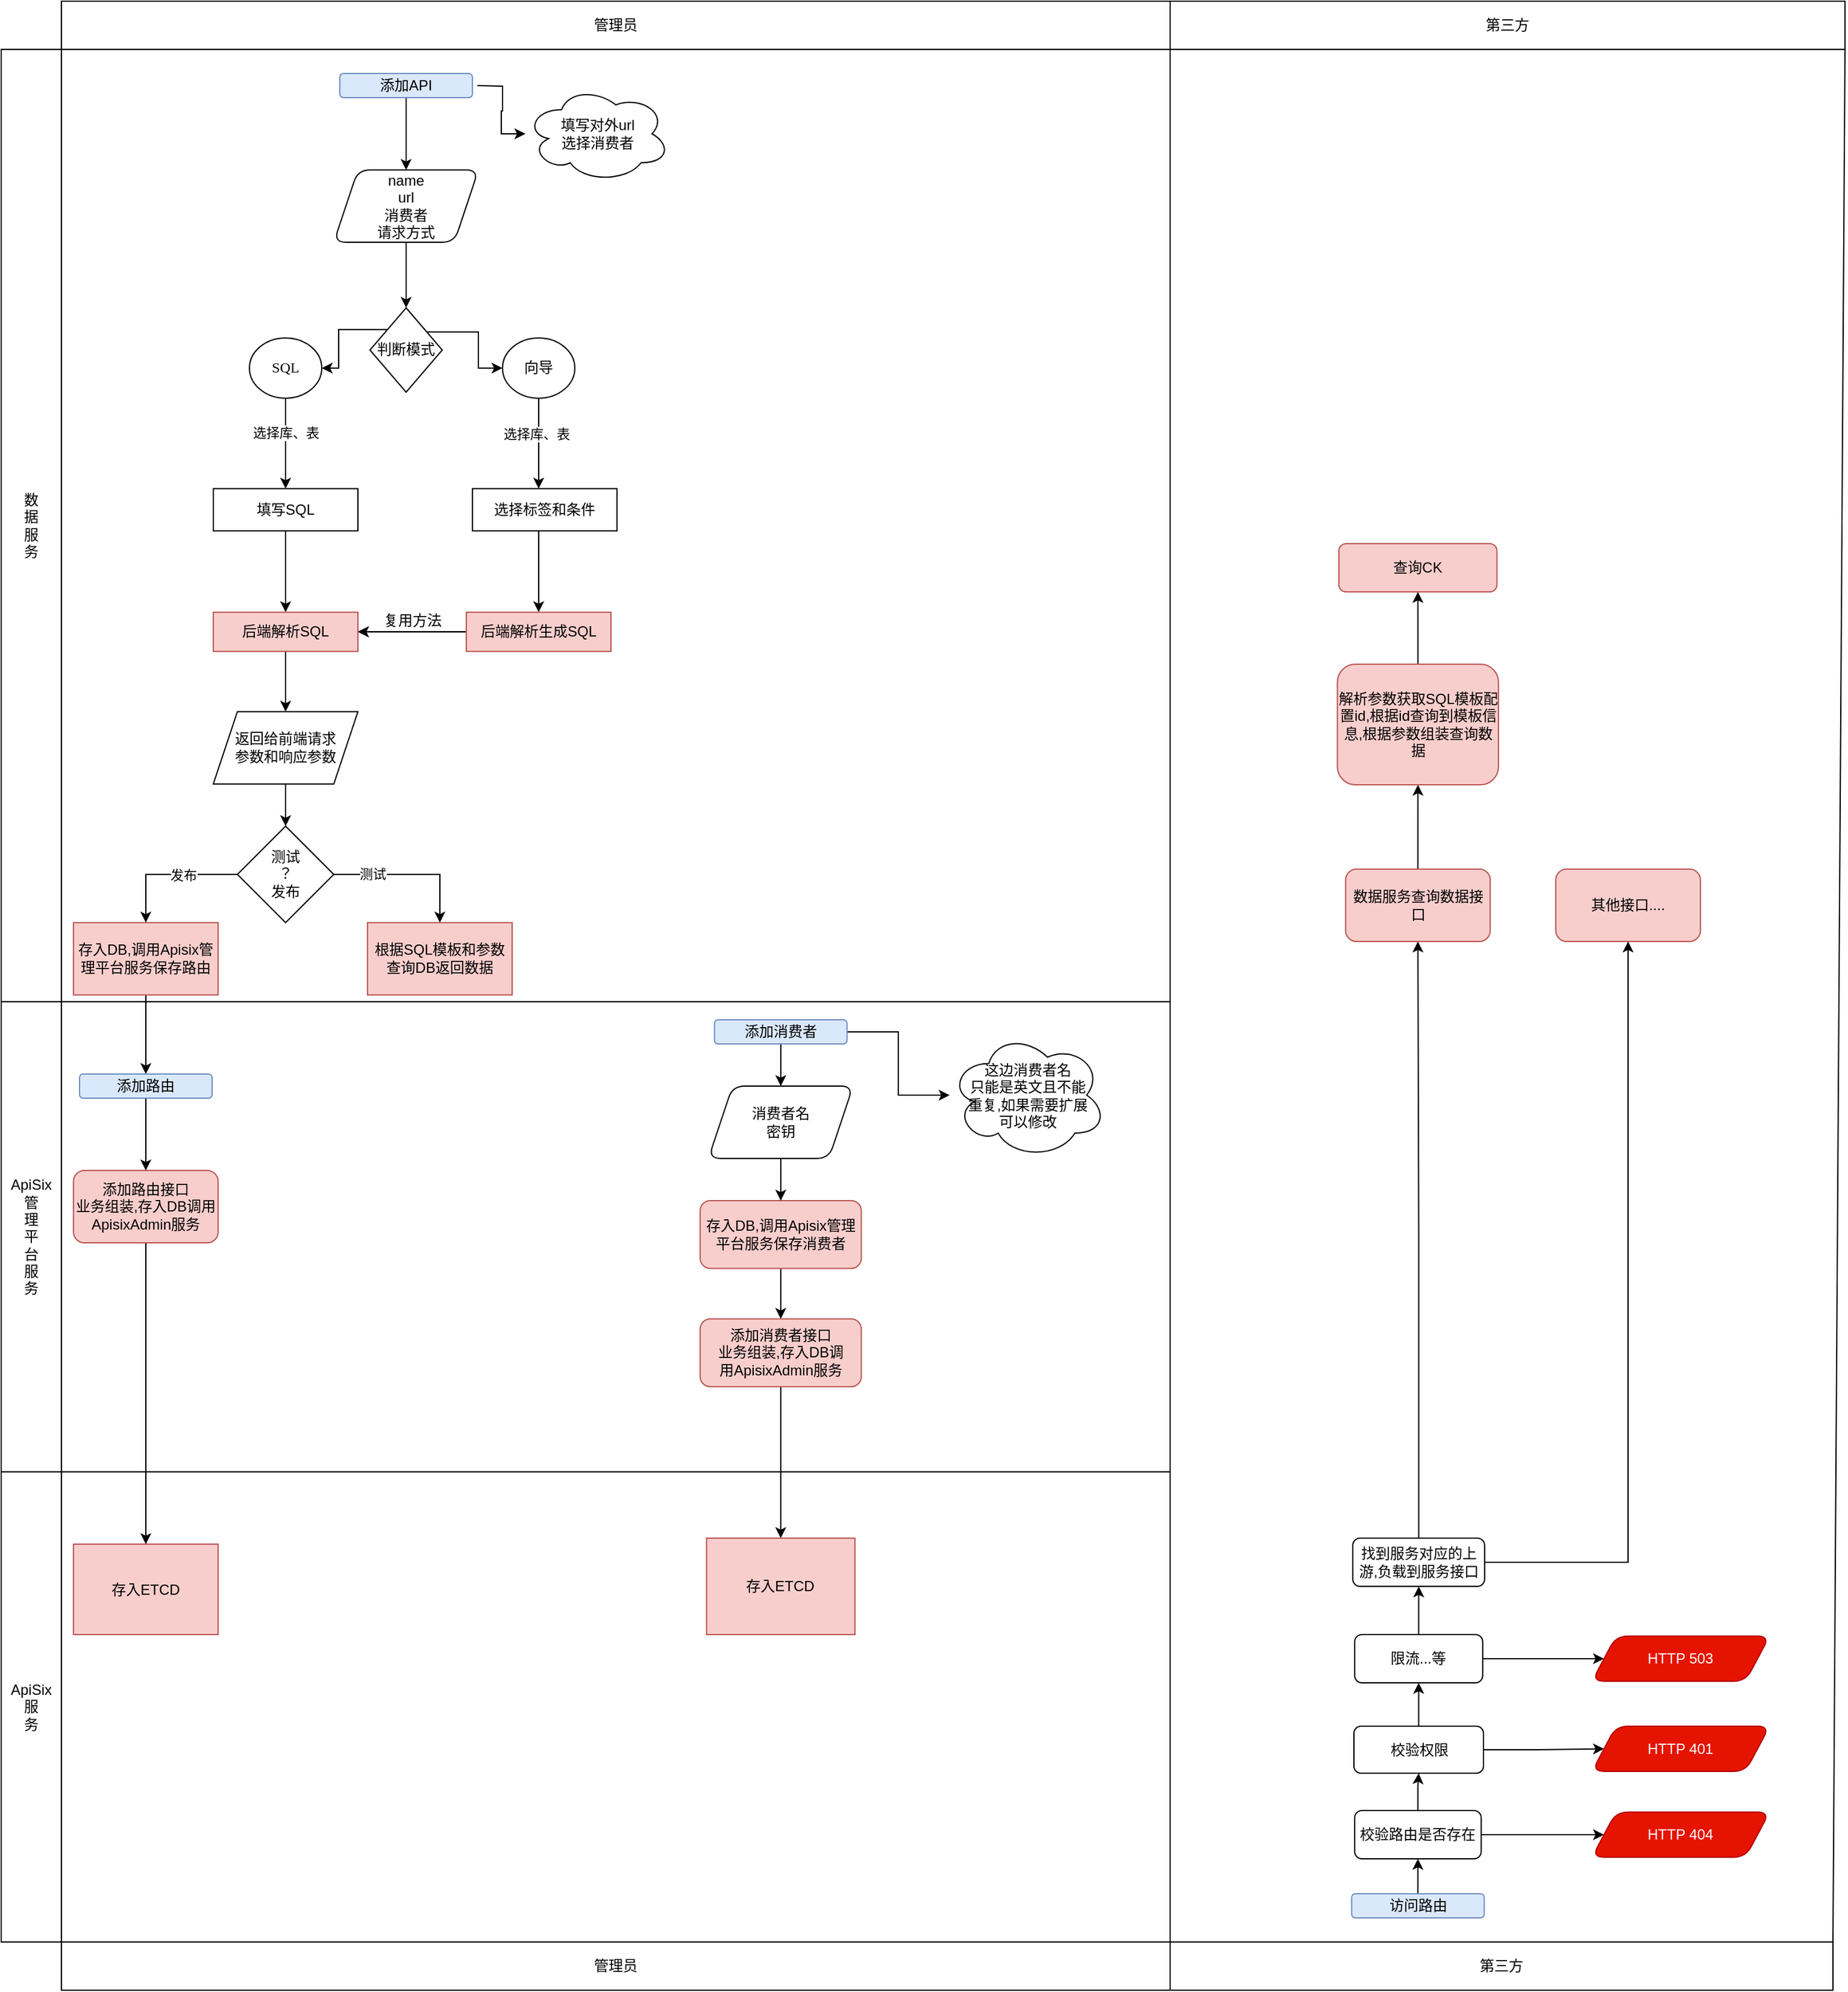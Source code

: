 <mxfile version="21.1.0" type="github">
  <diagram id="prtHgNgQTEPvFCAcTncT" name="Page-1">
    <mxGraphModel dx="2593" dy="945" grid="1" gridSize="10" guides="1" tooltips="1" connect="1" arrows="1" fold="1" page="1" pageScale="1" pageWidth="827" pageHeight="1169" math="0" shadow="0">
      <root>
        <mxCell id="0" />
        <mxCell id="1" parent="0" />
        <mxCell id="ZB7MQ0_9RwX-2OkOB3dx-78" value="" style="rounded=0;whiteSpace=wrap;html=1;" vertex="1" parent="1">
          <mxGeometry x="100" y="20" width="1480" height="40" as="geometry" />
        </mxCell>
        <mxCell id="ZB7MQ0_9RwX-2OkOB3dx-80" value="" style="rounded=0;whiteSpace=wrap;html=1;" vertex="1" parent="1">
          <mxGeometry x="50" y="60" width="50" height="1570" as="geometry" />
        </mxCell>
        <mxCell id="ZB7MQ0_9RwX-2OkOB3dx-87" value="数&lt;br&gt;据&lt;br&gt;服&lt;br&gt;务" style="rounded=0;whiteSpace=wrap;html=1;" vertex="1" parent="1">
          <mxGeometry x="50" y="60" width="50" height="790" as="geometry" />
        </mxCell>
        <mxCell id="ZB7MQ0_9RwX-2OkOB3dx-88" value="ApiSix&lt;br&gt;管&lt;br&gt;理&lt;br&gt;平&lt;br&gt;台&lt;br&gt;服&lt;br&gt;务" style="rounded=0;whiteSpace=wrap;html=1;" vertex="1" parent="1">
          <mxGeometry x="50" y="850" width="50" height="390" as="geometry" />
        </mxCell>
        <mxCell id="ZB7MQ0_9RwX-2OkOB3dx-89" value="ApiSix&lt;br&gt;服&lt;br&gt;务" style="rounded=0;whiteSpace=wrap;html=1;" vertex="1" parent="1">
          <mxGeometry x="50" y="1240" width="50" height="390" as="geometry" />
        </mxCell>
        <mxCell id="ZB7MQ0_9RwX-2OkOB3dx-130" value="" style="edgeStyle=orthogonalEdgeStyle;rounded=0;orthogonalLoop=1;jettySize=auto;html=1;" edge="1" parent="1" target="ZB7MQ0_9RwX-2OkOB3dx-127">
          <mxGeometry relative="1" as="geometry">
            <mxPoint x="445" y="90" as="sourcePoint" />
          </mxGeometry>
        </mxCell>
        <mxCell id="ZB7MQ0_9RwX-2OkOB3dx-107" value="" style="edgeStyle=orthogonalEdgeStyle;rounded=0;orthogonalLoop=1;jettySize=auto;html=1;" edge="1" parent="1" target="ZB7MQ0_9RwX-2OkOB3dx-106">
          <mxGeometry relative="1" as="geometry">
            <mxPoint x="370" y="299.37" as="sourcePoint" />
            <Array as="points">
              <mxPoint x="330" y="292.37" />
              <mxPoint x="330" y="324.37" />
            </Array>
          </mxGeometry>
        </mxCell>
        <mxCell id="ZB7MQ0_9RwX-2OkOB3dx-109" value="" style="edgeStyle=orthogonalEdgeStyle;rounded=0;orthogonalLoop=1;jettySize=auto;html=1;" edge="1" parent="1" source="ZB7MQ0_9RwX-2OkOB3dx-102" target="ZB7MQ0_9RwX-2OkOB3dx-108">
          <mxGeometry relative="1" as="geometry">
            <Array as="points">
              <mxPoint x="446" y="294.37" />
              <mxPoint x="446" y="324.37" />
            </Array>
          </mxGeometry>
        </mxCell>
        <mxCell id="ZB7MQ0_9RwX-2OkOB3dx-102" value="&lt;font face=&quot;Comic Sans MS&quot;&gt;判断模式&lt;/font&gt;" style="rhombus;whiteSpace=wrap;html=1;rounded=0;" vertex="1" parent="1">
          <mxGeometry x="356" y="274.37" width="60" height="70" as="geometry" />
        </mxCell>
        <mxCell id="ZB7MQ0_9RwX-2OkOB3dx-132" value="" style="edgeStyle=orthogonalEdgeStyle;rounded=0;orthogonalLoop=1;jettySize=auto;html=1;" edge="1" parent="1" source="ZB7MQ0_9RwX-2OkOB3dx-106" target="ZB7MQ0_9RwX-2OkOB3dx-131">
          <mxGeometry relative="1" as="geometry" />
        </mxCell>
        <mxCell id="ZB7MQ0_9RwX-2OkOB3dx-135" value="选择库、表" style="edgeLabel;html=1;align=center;verticalAlign=middle;resizable=0;points=[];" vertex="1" connectable="0" parent="ZB7MQ0_9RwX-2OkOB3dx-132">
          <mxGeometry x="-0.238" relative="1" as="geometry">
            <mxPoint as="offset" />
          </mxGeometry>
        </mxCell>
        <mxCell id="ZB7MQ0_9RwX-2OkOB3dx-106" value="&lt;font face=&quot;Comic Sans MS&quot;&gt;SQL&lt;/font&gt;" style="ellipse;whiteSpace=wrap;html=1;rounded=0;" vertex="1" parent="1">
          <mxGeometry x="256" y="299.37" width="60" height="50" as="geometry" />
        </mxCell>
        <mxCell id="ZB7MQ0_9RwX-2OkOB3dx-134" value="" style="edgeStyle=orthogonalEdgeStyle;rounded=0;orthogonalLoop=1;jettySize=auto;html=1;" edge="1" parent="1" source="ZB7MQ0_9RwX-2OkOB3dx-108">
          <mxGeometry relative="1" as="geometry">
            <mxPoint x="496" y="424.37" as="targetPoint" />
          </mxGeometry>
        </mxCell>
        <mxCell id="ZB7MQ0_9RwX-2OkOB3dx-136" value="选择库、表" style="edgeLabel;html=1;align=center;verticalAlign=middle;resizable=0;points=[];" vertex="1" connectable="0" parent="ZB7MQ0_9RwX-2OkOB3dx-134">
          <mxGeometry x="-0.223" y="-2" relative="1" as="geometry">
            <mxPoint as="offset" />
          </mxGeometry>
        </mxCell>
        <mxCell id="ZB7MQ0_9RwX-2OkOB3dx-108" value="&lt;font face=&quot;Comic Sans MS&quot;&gt;向导&lt;/font&gt;" style="ellipse;whiteSpace=wrap;html=1;rounded=0;" vertex="1" parent="1">
          <mxGeometry x="466" y="299.37" width="60" height="50" as="geometry" />
        </mxCell>
        <mxCell id="ZB7MQ0_9RwX-2OkOB3dx-127" value="填写对外url&lt;br&gt;选择消费者" style="ellipse;shape=cloud;whiteSpace=wrap;html=1;" vertex="1" parent="1">
          <mxGeometry x="485" y="90" width="120" height="80" as="geometry" />
        </mxCell>
        <mxCell id="ZB7MQ0_9RwX-2OkOB3dx-139" value="" style="edgeStyle=orthogonalEdgeStyle;rounded=0;orthogonalLoop=1;jettySize=auto;html=1;" edge="1" parent="1" source="ZB7MQ0_9RwX-2OkOB3dx-131" target="ZB7MQ0_9RwX-2OkOB3dx-138">
          <mxGeometry relative="1" as="geometry" />
        </mxCell>
        <mxCell id="ZB7MQ0_9RwX-2OkOB3dx-131" value="填写SQL" style="whiteSpace=wrap;html=1;rounded=0;" vertex="1" parent="1">
          <mxGeometry x="226" y="424.37" width="120" height="35" as="geometry" />
        </mxCell>
        <mxCell id="ZB7MQ0_9RwX-2OkOB3dx-141" value="" style="edgeStyle=orthogonalEdgeStyle;rounded=0;orthogonalLoop=1;jettySize=auto;html=1;" edge="1" parent="1">
          <mxGeometry relative="1" as="geometry">
            <mxPoint x="496" y="459.37" as="sourcePoint" />
            <mxPoint x="496" y="526.87" as="targetPoint" />
          </mxGeometry>
        </mxCell>
        <mxCell id="ZB7MQ0_9RwX-2OkOB3dx-133" value="选择标签和条件" style="whiteSpace=wrap;html=1;rounded=0;" vertex="1" parent="1">
          <mxGeometry x="441" y="424.37" width="120" height="35" as="geometry" />
        </mxCell>
        <mxCell id="ZB7MQ0_9RwX-2OkOB3dx-145" value="" style="edgeStyle=orthogonalEdgeStyle;rounded=0;orthogonalLoop=1;jettySize=auto;html=1;" edge="1" parent="1" source="ZB7MQ0_9RwX-2OkOB3dx-138" target="ZB7MQ0_9RwX-2OkOB3dx-144">
          <mxGeometry relative="1" as="geometry" />
        </mxCell>
        <mxCell id="ZB7MQ0_9RwX-2OkOB3dx-138" value="后端解析SQL" style="whiteSpace=wrap;html=1;rounded=0;fillColor=#f8cecc;strokeColor=#b85450;" vertex="1" parent="1">
          <mxGeometry x="226" y="526.87" width="120" height="32.5" as="geometry" />
        </mxCell>
        <mxCell id="ZB7MQ0_9RwX-2OkOB3dx-146" value="" style="edgeStyle=orthogonalEdgeStyle;rounded=0;orthogonalLoop=1;jettySize=auto;html=1;" edge="1" parent="1" source="ZB7MQ0_9RwX-2OkOB3dx-140" target="ZB7MQ0_9RwX-2OkOB3dx-138">
          <mxGeometry relative="1" as="geometry" />
        </mxCell>
        <mxCell id="ZB7MQ0_9RwX-2OkOB3dx-147" value="" style="edgeStyle=orthogonalEdgeStyle;rounded=0;orthogonalLoop=1;jettySize=auto;html=1;" edge="1" parent="1" source="ZB7MQ0_9RwX-2OkOB3dx-140" target="ZB7MQ0_9RwX-2OkOB3dx-138">
          <mxGeometry relative="1" as="geometry" />
        </mxCell>
        <mxCell id="ZB7MQ0_9RwX-2OkOB3dx-140" value="后端解析生成SQL" style="whiteSpace=wrap;html=1;rounded=0;fillColor=#f8cecc;strokeColor=#b85450;" vertex="1" parent="1">
          <mxGeometry x="436" y="526.87" width="120" height="32.5" as="geometry" />
        </mxCell>
        <mxCell id="ZB7MQ0_9RwX-2OkOB3dx-186" value="" style="edgeStyle=orthogonalEdgeStyle;rounded=0;orthogonalLoop=1;jettySize=auto;html=1;" edge="1" parent="1" source="ZB7MQ0_9RwX-2OkOB3dx-143" target="ZB7MQ0_9RwX-2OkOB3dx-185">
          <mxGeometry relative="1" as="geometry" />
        </mxCell>
        <mxCell id="ZB7MQ0_9RwX-2OkOB3dx-143" value="添加API" style="rounded=1;whiteSpace=wrap;html=1;fillColor=#dae8fc;strokeColor=#6c8ebf;gradientColor=none;glass=0;shadow=0;" vertex="1" parent="1">
          <mxGeometry x="331" y="80" width="110" height="20" as="geometry" />
        </mxCell>
        <mxCell id="ZB7MQ0_9RwX-2OkOB3dx-155" value="" style="edgeStyle=orthogonalEdgeStyle;rounded=0;orthogonalLoop=1;jettySize=auto;html=1;" edge="1" parent="1" source="ZB7MQ0_9RwX-2OkOB3dx-144" target="ZB7MQ0_9RwX-2OkOB3dx-154">
          <mxGeometry relative="1" as="geometry" />
        </mxCell>
        <mxCell id="ZB7MQ0_9RwX-2OkOB3dx-144" value="返回给前端请求&lt;br&gt;参数和响应参数" style="shape=parallelogram;perimeter=parallelogramPerimeter;whiteSpace=wrap;html=1;fixedSize=1;rounded=0;" vertex="1" parent="1">
          <mxGeometry x="226" y="609.37" width="120" height="60" as="geometry" />
        </mxCell>
        <mxCell id="ZB7MQ0_9RwX-2OkOB3dx-148" value="复用方法" style="text;html=1;align=center;verticalAlign=middle;resizable=0;points=[];autosize=1;strokeColor=none;fillColor=none;" vertex="1" parent="1">
          <mxGeometry x="356" y="519.37" width="70" height="30" as="geometry" />
        </mxCell>
        <mxCell id="ZB7MQ0_9RwX-2OkOB3dx-193" value="" style="edgeStyle=orthogonalEdgeStyle;rounded=0;orthogonalLoop=1;jettySize=auto;html=1;" edge="1" parent="1" source="ZB7MQ0_9RwX-2OkOB3dx-149" target="ZB7MQ0_9RwX-2OkOB3dx-192">
          <mxGeometry relative="1" as="geometry" />
        </mxCell>
        <mxCell id="ZB7MQ0_9RwX-2OkOB3dx-149" value="存入DB,调用Apisix管理平台&lt;span style=&quot;border-color: var(--border-color); text-align: left; background-color: initial;&quot; class=&quot;custom-cursor-default-hover&quot;&gt;服务保存路由&lt;/span&gt;" style="whiteSpace=wrap;html=1;rounded=0;fillColor=#f8cecc;strokeColor=#b85450;" vertex="1" parent="1">
          <mxGeometry x="110" y="784.37" width="120" height="60" as="geometry" />
        </mxCell>
        <mxCell id="ZB7MQ0_9RwX-2OkOB3dx-152" value="存入ETCD" style="whiteSpace=wrap;html=1;rounded=0;fillColor=#f8cecc;strokeColor=#b85450;" vertex="1" parent="1">
          <mxGeometry x="110" y="1300" width="120" height="75" as="geometry" />
        </mxCell>
        <mxCell id="ZB7MQ0_9RwX-2OkOB3dx-159" value="" style="edgeStyle=orthogonalEdgeStyle;rounded=0;orthogonalLoop=1;jettySize=auto;html=1;entryX=0.5;entryY=0;entryDx=0;entryDy=0;" edge="1" parent="1" source="ZB7MQ0_9RwX-2OkOB3dx-154" target="ZB7MQ0_9RwX-2OkOB3dx-149">
          <mxGeometry relative="1" as="geometry">
            <mxPoint x="286" y="874.37" as="targetPoint" />
          </mxGeometry>
        </mxCell>
        <mxCell id="ZB7MQ0_9RwX-2OkOB3dx-168" value="发布" style="edgeLabel;html=1;align=center;verticalAlign=middle;resizable=0;points=[];" vertex="1" connectable="0" parent="ZB7MQ0_9RwX-2OkOB3dx-159">
          <mxGeometry x="-0.228" relative="1" as="geometry">
            <mxPoint as="offset" />
          </mxGeometry>
        </mxCell>
        <mxCell id="ZB7MQ0_9RwX-2OkOB3dx-167" value="" style="edgeStyle=orthogonalEdgeStyle;rounded=0;orthogonalLoop=1;jettySize=auto;html=1;entryX=0.5;entryY=0;entryDx=0;entryDy=0;" edge="1" parent="1" source="ZB7MQ0_9RwX-2OkOB3dx-154" target="ZB7MQ0_9RwX-2OkOB3dx-162">
          <mxGeometry relative="1" as="geometry">
            <mxPoint x="406" y="744.37" as="targetPoint" />
          </mxGeometry>
        </mxCell>
        <mxCell id="ZB7MQ0_9RwX-2OkOB3dx-169" value="测试" style="edgeLabel;html=1;align=center;verticalAlign=middle;resizable=0;points=[];" vertex="1" connectable="0" parent="ZB7MQ0_9RwX-2OkOB3dx-167">
          <mxGeometry x="-0.502" y="1" relative="1" as="geometry">
            <mxPoint as="offset" />
          </mxGeometry>
        </mxCell>
        <mxCell id="ZB7MQ0_9RwX-2OkOB3dx-154" value="测试&lt;br&gt;？&lt;br&gt;发布" style="rhombus;whiteSpace=wrap;html=1;rounded=0;" vertex="1" parent="1">
          <mxGeometry x="246" y="704.37" width="80" height="80" as="geometry" />
        </mxCell>
        <mxCell id="ZB7MQ0_9RwX-2OkOB3dx-162" value="根据SQL模板和参数&lt;br&gt;查询DB返回数据" style="whiteSpace=wrap;html=1;rounded=0;fillColor=#f8cecc;strokeColor=#b85450;" vertex="1" parent="1">
          <mxGeometry x="354" y="784.37" width="120" height="60" as="geometry" />
        </mxCell>
        <mxCell id="ZB7MQ0_9RwX-2OkOB3dx-178" value="" style="edgeStyle=orthogonalEdgeStyle;rounded=0;orthogonalLoop=1;jettySize=auto;html=1;" edge="1" parent="1" source="ZB7MQ0_9RwX-2OkOB3dx-171" target="ZB7MQ0_9RwX-2OkOB3dx-177">
          <mxGeometry relative="1" as="geometry" />
        </mxCell>
        <mxCell id="ZB7MQ0_9RwX-2OkOB3dx-180" value="" style="edgeStyle=orthogonalEdgeStyle;rounded=0;orthogonalLoop=1;jettySize=auto;html=1;" edge="1" parent="1" source="ZB7MQ0_9RwX-2OkOB3dx-171" target="ZB7MQ0_9RwX-2OkOB3dx-179">
          <mxGeometry relative="1" as="geometry" />
        </mxCell>
        <mxCell id="ZB7MQ0_9RwX-2OkOB3dx-171" value="添加消费者" style="rounded=1;whiteSpace=wrap;html=1;fillColor=#dae8fc;strokeColor=#6c8ebf;gradientColor=none;glass=0;shadow=0;" vertex="1" parent="1">
          <mxGeometry x="641.88" y="865" width="110" height="20" as="geometry" />
        </mxCell>
        <mxCell id="ZB7MQ0_9RwX-2OkOB3dx-172" style="edgeStyle=orthogonalEdgeStyle;rounded=0;orthogonalLoop=1;jettySize=auto;html=1;exitX=0.5;exitY=1;exitDx=0;exitDy=0;" edge="1" parent="1" source="ZB7MQ0_9RwX-2OkOB3dx-171" target="ZB7MQ0_9RwX-2OkOB3dx-171">
          <mxGeometry relative="1" as="geometry" />
        </mxCell>
        <mxCell id="ZB7MQ0_9RwX-2OkOB3dx-176" value="" style="edgeStyle=orthogonalEdgeStyle;rounded=0;orthogonalLoop=1;jettySize=auto;html=1;" edge="1" parent="1" source="ZB7MQ0_9RwX-2OkOB3dx-173" target="ZB7MQ0_9RwX-2OkOB3dx-175">
          <mxGeometry relative="1" as="geometry" />
        </mxCell>
        <mxCell id="ZB7MQ0_9RwX-2OkOB3dx-173" value="存入DB,调用Apisix管理平台服务保存消费者" style="whiteSpace=wrap;html=1;rounded=1;glass=0;shadow=0;fillColor=#f8cecc;strokeColor=#b85450;" vertex="1" parent="1">
          <mxGeometry x="630" y="1015" width="133.75" height="56.25" as="geometry" />
        </mxCell>
        <mxCell id="ZB7MQ0_9RwX-2OkOB3dx-208" value="" style="edgeStyle=orthogonalEdgeStyle;rounded=0;orthogonalLoop=1;jettySize=auto;html=1;entryX=0.5;entryY=0;entryDx=0;entryDy=0;" edge="1" parent="1" source="ZB7MQ0_9RwX-2OkOB3dx-175" target="ZB7MQ0_9RwX-2OkOB3dx-206">
          <mxGeometry relative="1" as="geometry">
            <mxPoint x="696.875" y="1249.37" as="targetPoint" />
          </mxGeometry>
        </mxCell>
        <mxCell id="ZB7MQ0_9RwX-2OkOB3dx-175" value="添加消费者接口&lt;br&gt;业务组装,存入DB调&lt;br&gt;用ApisixAdmin服务" style="whiteSpace=wrap;html=1;rounded=1;glass=0;shadow=0;fillColor=#f8cecc;strokeColor=#b85450;" vertex="1" parent="1">
          <mxGeometry x="630" y="1113.12" width="133.75" height="56.25" as="geometry" />
        </mxCell>
        <mxCell id="ZB7MQ0_9RwX-2OkOB3dx-177" value="这边消费者名&lt;br&gt;只能是英文且不能&lt;br&gt;重复,如果需要扩展&lt;br&gt;可以修改" style="ellipse;shape=cloud;whiteSpace=wrap;html=1;rounded=1;glass=0;shadow=0;" vertex="1" parent="1">
          <mxGeometry x="837" y="875" width="130" height="105" as="geometry" />
        </mxCell>
        <mxCell id="ZB7MQ0_9RwX-2OkOB3dx-181" value="" style="edgeStyle=orthogonalEdgeStyle;rounded=0;orthogonalLoop=1;jettySize=auto;html=1;" edge="1" parent="1" source="ZB7MQ0_9RwX-2OkOB3dx-179" target="ZB7MQ0_9RwX-2OkOB3dx-173">
          <mxGeometry relative="1" as="geometry" />
        </mxCell>
        <mxCell id="ZB7MQ0_9RwX-2OkOB3dx-179" value="消费者名&lt;br&gt;密钥" style="shape=parallelogram;perimeter=parallelogramPerimeter;whiteSpace=wrap;html=1;fixedSize=1;rounded=1;glass=0;shadow=0;" vertex="1" parent="1">
          <mxGeometry x="636.87" y="920" width="120" height="60" as="geometry" />
        </mxCell>
        <mxCell id="ZB7MQ0_9RwX-2OkOB3dx-190" value="" style="edgeStyle=orthogonalEdgeStyle;rounded=0;orthogonalLoop=1;jettySize=auto;html=1;" edge="1" parent="1" source="ZB7MQ0_9RwX-2OkOB3dx-185" target="ZB7MQ0_9RwX-2OkOB3dx-102">
          <mxGeometry relative="1" as="geometry" />
        </mxCell>
        <mxCell id="ZB7MQ0_9RwX-2OkOB3dx-185" value="name&lt;br&gt;url&lt;br&gt;消费者&lt;br&gt;请求方式" style="shape=parallelogram;perimeter=parallelogramPerimeter;whiteSpace=wrap;html=1;fixedSize=1;rounded=1;glass=0;shadow=0;" vertex="1" parent="1">
          <mxGeometry x="326" y="160" width="120" height="60" as="geometry" />
        </mxCell>
        <mxCell id="ZB7MQ0_9RwX-2OkOB3dx-196" value="" style="edgeStyle=orthogonalEdgeStyle;rounded=0;orthogonalLoop=1;jettySize=auto;html=1;" edge="1" parent="1" source="ZB7MQ0_9RwX-2OkOB3dx-192" target="ZB7MQ0_9RwX-2OkOB3dx-195">
          <mxGeometry relative="1" as="geometry" />
        </mxCell>
        <mxCell id="ZB7MQ0_9RwX-2OkOB3dx-192" value="添加路由" style="rounded=1;whiteSpace=wrap;html=1;fillColor=#dae8fc;strokeColor=#6c8ebf;gradientColor=none;glass=0;shadow=0;" vertex="1" parent="1">
          <mxGeometry x="115" y="910" width="110" height="20" as="geometry" />
        </mxCell>
        <mxCell id="ZB7MQ0_9RwX-2OkOB3dx-199" value="" style="edgeStyle=orthogonalEdgeStyle;rounded=0;orthogonalLoop=1;jettySize=auto;html=1;entryX=0.5;entryY=0;entryDx=0;entryDy=0;" edge="1" parent="1" source="ZB7MQ0_9RwX-2OkOB3dx-195" target="ZB7MQ0_9RwX-2OkOB3dx-152">
          <mxGeometry relative="1" as="geometry">
            <mxPoint x="170" y="1120" as="targetPoint" />
          </mxGeometry>
        </mxCell>
        <mxCell id="ZB7MQ0_9RwX-2OkOB3dx-195" value="添加路由接口&lt;br style=&quot;border-color: var(--border-color);&quot;&gt;业务组装,存入DB调用&lt;br style=&quot;border-color: var(--border-color);&quot;&gt;ApisixAdmin服务" style="whiteSpace=wrap;html=1;rounded=1;glass=0;shadow=0;fillColor=#f8cecc;strokeColor=#b85450;" vertex="1" parent="1">
          <mxGeometry x="110" y="990" width="120" height="60" as="geometry" />
        </mxCell>
        <mxCell id="ZB7MQ0_9RwX-2OkOB3dx-202" value="管理员" style="rounded=0;whiteSpace=wrap;html=1;" vertex="1" parent="1">
          <mxGeometry x="100" y="20" width="920" height="40" as="geometry" />
        </mxCell>
        <mxCell id="ZB7MQ0_9RwX-2OkOB3dx-204" value="第三方" style="rounded=0;whiteSpace=wrap;html=1;" vertex="1" parent="1">
          <mxGeometry x="1020" y="20" width="560" height="40" as="geometry" />
        </mxCell>
        <mxCell id="ZB7MQ0_9RwX-2OkOB3dx-206" value="存入ETCD" style="whiteSpace=wrap;html=1;rounded=0;fillColor=#f8cecc;strokeColor=#b85450;" vertex="1" parent="1">
          <mxGeometry x="635.3" y="1295" width="123.13" height="80" as="geometry" />
        </mxCell>
        <mxCell id="ZB7MQ0_9RwX-2OkOB3dx-211" value="" style="endArrow=none;html=1;rounded=0;exitX=1;exitY=0;exitDx=0;exitDy=0;" edge="1" parent="1" source="ZB7MQ0_9RwX-2OkOB3dx-218">
          <mxGeometry width="50" height="50" relative="1" as="geometry">
            <mxPoint x="1020" y="1520" as="sourcePoint" />
            <mxPoint x="1020" y="60" as="targetPoint" />
          </mxGeometry>
        </mxCell>
        <mxCell id="ZB7MQ0_9RwX-2OkOB3dx-213" value="" style="endArrow=none;html=1;rounded=0;" edge="1" parent="1">
          <mxGeometry width="50" height="50" relative="1" as="geometry">
            <mxPoint x="100" y="1240" as="sourcePoint" />
            <mxPoint x="1020" y="1240" as="targetPoint" />
          </mxGeometry>
        </mxCell>
        <mxCell id="ZB7MQ0_9RwX-2OkOB3dx-214" value="" style="endArrow=none;html=1;rounded=0;" edge="1" parent="1">
          <mxGeometry width="50" height="50" relative="1" as="geometry">
            <mxPoint x="100" y="850" as="sourcePoint" />
            <mxPoint x="1020" y="850" as="targetPoint" />
          </mxGeometry>
        </mxCell>
        <mxCell id="ZB7MQ0_9RwX-2OkOB3dx-217" value="" style="rounded=0;whiteSpace=wrap;html=1;" vertex="1" parent="1">
          <mxGeometry x="100" y="1630" width="1470" height="40" as="geometry" />
        </mxCell>
        <mxCell id="ZB7MQ0_9RwX-2OkOB3dx-218" value="管理员" style="rounded=0;whiteSpace=wrap;html=1;" vertex="1" parent="1">
          <mxGeometry x="100" y="1630" width="920" height="40" as="geometry" />
        </mxCell>
        <mxCell id="ZB7MQ0_9RwX-2OkOB3dx-219" value="第三方" style="rounded=0;whiteSpace=wrap;html=1;" vertex="1" parent="1">
          <mxGeometry x="1020" y="1630" width="550" height="40" as="geometry" />
        </mxCell>
        <mxCell id="ZB7MQ0_9RwX-2OkOB3dx-224" value="" style="edgeStyle=orthogonalEdgeStyle;rounded=0;orthogonalLoop=1;jettySize=auto;html=1;" edge="1" parent="1" source="ZB7MQ0_9RwX-2OkOB3dx-222" target="ZB7MQ0_9RwX-2OkOB3dx-223">
          <mxGeometry relative="1" as="geometry" />
        </mxCell>
        <mxCell id="ZB7MQ0_9RwX-2OkOB3dx-222" value="访问路由" style="rounded=1;whiteSpace=wrap;html=1;fillColor=#dae8fc;strokeColor=#6c8ebf;gradientColor=none;glass=0;shadow=0;" vertex="1" parent="1">
          <mxGeometry x="1170.63" y="1590" width="110" height="20" as="geometry" />
        </mxCell>
        <mxCell id="ZB7MQ0_9RwX-2OkOB3dx-226" value="" style="edgeStyle=orthogonalEdgeStyle;rounded=0;orthogonalLoop=1;jettySize=auto;html=1;" edge="1" parent="1" source="ZB7MQ0_9RwX-2OkOB3dx-223" target="ZB7MQ0_9RwX-2OkOB3dx-225">
          <mxGeometry relative="1" as="geometry" />
        </mxCell>
        <mxCell id="ZB7MQ0_9RwX-2OkOB3dx-252" value="" style="edgeStyle=orthogonalEdgeStyle;rounded=0;orthogonalLoop=1;jettySize=auto;html=1;" edge="1" parent="1" source="ZB7MQ0_9RwX-2OkOB3dx-223" target="ZB7MQ0_9RwX-2OkOB3dx-251">
          <mxGeometry relative="1" as="geometry" />
        </mxCell>
        <mxCell id="ZB7MQ0_9RwX-2OkOB3dx-223" value="校验路由是否存在" style="whiteSpace=wrap;html=1;rounded=1;glass=0;shadow=0;" vertex="1" parent="1">
          <mxGeometry x="1173.13" y="1521" width="105" height="40" as="geometry" />
        </mxCell>
        <mxCell id="ZB7MQ0_9RwX-2OkOB3dx-228" value="" style="edgeStyle=orthogonalEdgeStyle;rounded=0;orthogonalLoop=1;jettySize=auto;html=1;" edge="1" parent="1" source="ZB7MQ0_9RwX-2OkOB3dx-225" target="ZB7MQ0_9RwX-2OkOB3dx-227">
          <mxGeometry relative="1" as="geometry" />
        </mxCell>
        <mxCell id="ZB7MQ0_9RwX-2OkOB3dx-250" value="" style="edgeStyle=orthogonalEdgeStyle;rounded=0;orthogonalLoop=1;jettySize=auto;html=1;" edge="1" parent="1" source="ZB7MQ0_9RwX-2OkOB3dx-225" target="ZB7MQ0_9RwX-2OkOB3dx-249">
          <mxGeometry relative="1" as="geometry" />
        </mxCell>
        <mxCell id="ZB7MQ0_9RwX-2OkOB3dx-225" value="校验权限" style="whiteSpace=wrap;html=1;rounded=1;glass=0;shadow=0;" vertex="1" parent="1">
          <mxGeometry x="1172.5" y="1451" width="107.5" height="39" as="geometry" />
        </mxCell>
        <mxCell id="ZB7MQ0_9RwX-2OkOB3dx-230" value="" style="edgeStyle=orthogonalEdgeStyle;rounded=0;orthogonalLoop=1;jettySize=auto;html=1;" edge="1" parent="1" source="ZB7MQ0_9RwX-2OkOB3dx-227" target="ZB7MQ0_9RwX-2OkOB3dx-229">
          <mxGeometry relative="1" as="geometry" />
        </mxCell>
        <mxCell id="ZB7MQ0_9RwX-2OkOB3dx-248" value="" style="edgeStyle=orthogonalEdgeStyle;rounded=0;orthogonalLoop=1;jettySize=auto;html=1;" edge="1" parent="1" source="ZB7MQ0_9RwX-2OkOB3dx-227" target="ZB7MQ0_9RwX-2OkOB3dx-247">
          <mxGeometry relative="1" as="geometry" />
        </mxCell>
        <mxCell id="ZB7MQ0_9RwX-2OkOB3dx-227" value="限流...等" style="whiteSpace=wrap;html=1;rounded=1;glass=0;shadow=0;" vertex="1" parent="1">
          <mxGeometry x="1173.13" y="1375" width="106.25" height="40" as="geometry" />
        </mxCell>
        <mxCell id="ZB7MQ0_9RwX-2OkOB3dx-234" value="" style="edgeStyle=orthogonalEdgeStyle;rounded=0;orthogonalLoop=1;jettySize=auto;html=1;" edge="1" parent="1" source="ZB7MQ0_9RwX-2OkOB3dx-229" target="ZB7MQ0_9RwX-2OkOB3dx-233">
          <mxGeometry relative="1" as="geometry" />
        </mxCell>
        <mxCell id="ZB7MQ0_9RwX-2OkOB3dx-239" value="" style="edgeStyle=orthogonalEdgeStyle;rounded=0;orthogonalLoop=1;jettySize=auto;html=1;entryX=0.5;entryY=1;entryDx=0;entryDy=0;" edge="1" parent="1" source="ZB7MQ0_9RwX-2OkOB3dx-229" target="ZB7MQ0_9RwX-2OkOB3dx-237">
          <mxGeometry relative="1" as="geometry">
            <mxPoint x="1370.03" y="1229" as="targetPoint" />
          </mxGeometry>
        </mxCell>
        <mxCell id="ZB7MQ0_9RwX-2OkOB3dx-229" value="找到服务对应的上游,负载到服务接口" style="whiteSpace=wrap;html=1;rounded=1;glass=0;shadow=0;" vertex="1" parent="1">
          <mxGeometry x="1171.57" y="1295" width="109.38" height="40" as="geometry" />
        </mxCell>
        <mxCell id="ZB7MQ0_9RwX-2OkOB3dx-236" value="" style="edgeStyle=orthogonalEdgeStyle;rounded=0;orthogonalLoop=1;jettySize=auto;html=1;" edge="1" parent="1" source="ZB7MQ0_9RwX-2OkOB3dx-233" target="ZB7MQ0_9RwX-2OkOB3dx-235">
          <mxGeometry relative="1" as="geometry" />
        </mxCell>
        <mxCell id="ZB7MQ0_9RwX-2OkOB3dx-233" value="数据服务查询数据接口" style="whiteSpace=wrap;html=1;rounded=1;glass=0;shadow=0;fillColor=#f8cecc;strokeColor=#b85450;" vertex="1" parent="1">
          <mxGeometry x="1165.625" y="740" width="120" height="60" as="geometry" />
        </mxCell>
        <mxCell id="ZB7MQ0_9RwX-2OkOB3dx-241" value="" style="edgeStyle=orthogonalEdgeStyle;rounded=0;orthogonalLoop=1;jettySize=auto;html=1;" edge="1" parent="1" source="ZB7MQ0_9RwX-2OkOB3dx-235" target="ZB7MQ0_9RwX-2OkOB3dx-240">
          <mxGeometry relative="1" as="geometry" />
        </mxCell>
        <mxCell id="ZB7MQ0_9RwX-2OkOB3dx-235" value="解析参数获取SQL模板配置id,根据id查询到模板信息,根据参数组装查询数据" style="whiteSpace=wrap;html=1;rounded=1;glass=0;shadow=0;fillColor=#f8cecc;strokeColor=#b85450;" vertex="1" parent="1">
          <mxGeometry x="1158.79" y="570" width="133.66" height="100" as="geometry" />
        </mxCell>
        <mxCell id="ZB7MQ0_9RwX-2OkOB3dx-237" value="其他接口...." style="whiteSpace=wrap;html=1;rounded=1;glass=0;shadow=0;fillColor=#f8cecc;strokeColor=#b85450;" vertex="1" parent="1">
          <mxGeometry x="1340.005" y="740" width="120" height="60" as="geometry" />
        </mxCell>
        <mxCell id="ZB7MQ0_9RwX-2OkOB3dx-240" value="查询CK" style="whiteSpace=wrap;html=1;rounded=1;glass=0;shadow=0;fillColor=#f8cecc;strokeColor=#b85450;" vertex="1" parent="1">
          <mxGeometry x="1160.01" y="470" width="131.21" height="40" as="geometry" />
        </mxCell>
        <mxCell id="ZB7MQ0_9RwX-2OkOB3dx-242" value="" style="endArrow=none;html=1;rounded=0;exitX=1;exitY=0;exitDx=0;exitDy=0;" edge="1" parent="1" source="ZB7MQ0_9RwX-2OkOB3dx-219">
          <mxGeometry width="50" height="50" relative="1" as="geometry">
            <mxPoint x="1530" y="110" as="sourcePoint" />
            <mxPoint x="1580" y="60" as="targetPoint" />
          </mxGeometry>
        </mxCell>
        <mxCell id="ZB7MQ0_9RwX-2OkOB3dx-247" value="HTTP 503" style="shape=parallelogram;perimeter=parallelogramPerimeter;whiteSpace=wrap;html=1;fixedSize=1;rounded=1;glass=0;shadow=0;fillColor=#e51400;fontColor=#ffffff;strokeColor=#B20000;" vertex="1" parent="1">
          <mxGeometry x="1370" y="1376.25" width="147.49" height="37.5" as="geometry" />
        </mxCell>
        <mxCell id="ZB7MQ0_9RwX-2OkOB3dx-249" value="HTTP 401" style="shape=parallelogram;perimeter=parallelogramPerimeter;whiteSpace=wrap;html=1;fixedSize=1;rounded=1;glass=0;shadow=0;fillColor=#e51400;fontColor=#ffffff;strokeColor=#B20000;" vertex="1" parent="1">
          <mxGeometry x="1370" y="1451" width="147.49" height="37.5" as="geometry" />
        </mxCell>
        <mxCell id="ZB7MQ0_9RwX-2OkOB3dx-251" value="HTTP 404" style="shape=parallelogram;perimeter=parallelogramPerimeter;whiteSpace=wrap;html=1;fixedSize=1;rounded=1;glass=0;shadow=0;fillColor=#e51400;fontColor=#ffffff;strokeColor=#B20000;" vertex="1" parent="1">
          <mxGeometry x="1370" y="1522.25" width="147.49" height="37.5" as="geometry" />
        </mxCell>
      </root>
    </mxGraphModel>
  </diagram>
</mxfile>
